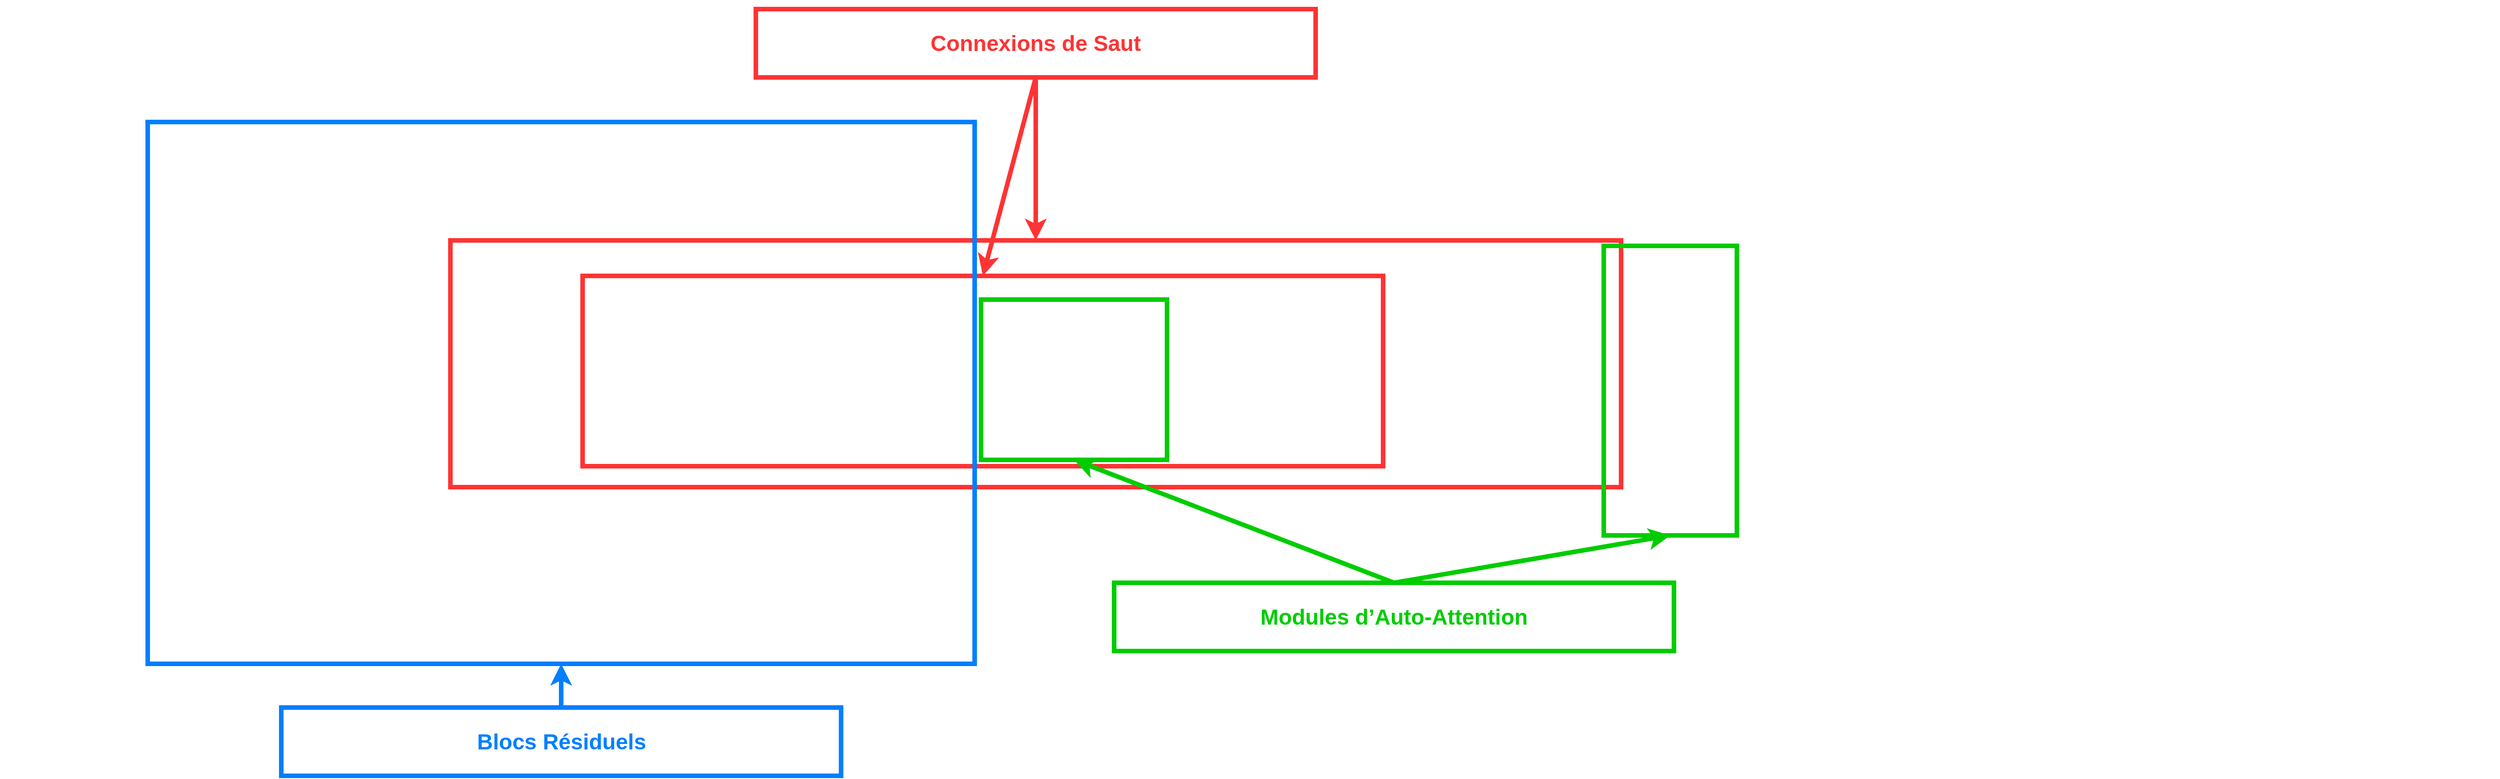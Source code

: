 <mxfile version="26.0.11">
  <diagram id="rnKQylzxWWChCfuBP9bG" name="第 2 页">
    <mxGraphModel dx="5431" dy="1798" grid="0" gridSize="10" guides="1" tooltips="1" connect="1" arrows="1" fold="1" page="0" pageScale="1" pageWidth="827" pageHeight="1169" math="0" shadow="0">
      <root>
        <mxCell id="0" />
        <mxCell id="1" parent="0" />
        <mxCell id="jwPw8sBI3Peh_du9woQt-2" value="" style="shape=image;imageAspect=0;aspect=fixed;verticalLabelPosition=bottom;verticalAlign=top;image=https://camo.githubusercontent.com/93c787119c40de4b1d3b991bde6562fdcf98cc95bc004ba3800327c8c8b1d041/68747470733a2f2f692e696d6775722e636f6d2f42743161784a552e706e67;" parent="1" vertex="1">
          <mxGeometry x="-2013" y="432" width="2740.92" height="743.21" as="geometry" />
        </mxCell>
        <mxCell id="FaAx7NTDKzLeNFSFjXvA-2" style="edgeStyle=none;curved=1;rounded=0;orthogonalLoop=1;jettySize=auto;html=1;exitX=0.75;exitY=0;exitDx=0;exitDy=0;fontSize=12;startSize=8;endSize=8;" edge="1" parent="1" source="FaAx7NTDKzLeNFSFjXvA-1" target="FaAx7NTDKzLeNFSFjXvA-1">
          <mxGeometry relative="1" as="geometry" />
        </mxCell>
        <mxCell id="FaAx7NTDKzLeNFSFjXvA-5" style="edgeStyle=none;curved=1;rounded=0;orthogonalLoop=1;jettySize=auto;html=1;fontSize=12;startSize=8;endSize=8;strokeColor=#FF3333;entryX=0.5;entryY=0;entryDx=0;entryDy=0;strokeWidth=5;exitX=0.5;exitY=1;exitDx=0;exitDy=0;" edge="1" parent="1" source="FaAx7NTDKzLeNFSFjXvA-8" target="FaAx7NTDKzLeNFSFjXvA-1">
          <mxGeometry relative="1" as="geometry">
            <mxPoint x="-908.778" y="59.778" as="targetPoint" />
            <mxPoint x="-880" y="424" as="sourcePoint" />
          </mxGeometry>
        </mxCell>
        <mxCell id="FaAx7NTDKzLeNFSFjXvA-1" value="" style="rounded=0;whiteSpace=wrap;html=1;fillColor=none;strokeColor=#FF3333;strokeWidth=5;" vertex="1" parent="1">
          <mxGeometry x="-1519" y="618" width="1284" height="271" as="geometry" />
        </mxCell>
        <mxCell id="FaAx7NTDKzLeNFSFjXvA-4" style="edgeStyle=none;curved=1;rounded=0;orthogonalLoop=1;jettySize=auto;html=1;exitX=0.5;exitY=0;exitDx=0;exitDy=0;fontSize=12;startSize=8;endSize=8;" edge="1" parent="1" source="FaAx7NTDKzLeNFSFjXvA-1" target="FaAx7NTDKzLeNFSFjXvA-1">
          <mxGeometry relative="1" as="geometry" />
        </mxCell>
        <mxCell id="FaAx7NTDKzLeNFSFjXvA-14" style="edgeStyle=none;curved=1;rounded=0;orthogonalLoop=1;jettySize=auto;html=1;exitX=0.5;exitY=1;exitDx=0;exitDy=0;entryX=0.5;entryY=0;entryDx=0;entryDy=0;fontSize=12;startSize=8;endSize=8;strokeColor=#FF3333;strokeWidth=5;" edge="1" parent="1" source="FaAx7NTDKzLeNFSFjXvA-8" target="FaAx7NTDKzLeNFSFjXvA-10">
          <mxGeometry relative="1" as="geometry" />
        </mxCell>
        <mxCell id="FaAx7NTDKzLeNFSFjXvA-8" value="&lt;span id=&quot;docs-internal-guid-c0ea858e-7fff-f68a-39ec-860b975e54fc&quot;&gt;&lt;span style=&quot;font-size: 18pt; font-family: Arial, sans-serif; background-color: transparent; font-weight: 700; font-variant-numeric: normal; font-variant-east-asian: normal; font-variant-alternates: normal; font-variant-position: normal; vertical-align: baseline; white-space-collapse: preserve;&quot;&gt;&lt;font style=&quot;color: rgb(255, 51, 51);&quot;&gt;Connexions de Saut&lt;/font&gt;&lt;/span&gt;&lt;/span&gt;" style="rounded=0;whiteSpace=wrap;html=1;fillColor=none;strokeColor=#FF3333;strokeWidth=5;" vertex="1" parent="1">
          <mxGeometry x="-1184" y="364" width="614" height="75" as="geometry" />
        </mxCell>
        <mxCell id="FaAx7NTDKzLeNFSFjXvA-9" style="edgeStyle=none;curved=1;rounded=0;orthogonalLoop=1;jettySize=auto;html=1;exitX=0;exitY=0;exitDx=0;exitDy=0;fontSize=12;startSize=8;endSize=8;" edge="1" parent="1" source="FaAx7NTDKzLeNFSFjXvA-8" target="FaAx7NTDKzLeNFSFjXvA-8">
          <mxGeometry relative="1" as="geometry" />
        </mxCell>
        <mxCell id="FaAx7NTDKzLeNFSFjXvA-10" value="" style="rounded=0;whiteSpace=wrap;html=1;fillColor=none;strokeColor=#FF3333;strokeWidth=5;" vertex="1" parent="1">
          <mxGeometry x="-1374" y="657" width="878" height="209" as="geometry" />
        </mxCell>
        <mxCell id="FaAx7NTDKzLeNFSFjXvA-15" value="" style="rounded=0;whiteSpace=wrap;html=1;fillColor=none;strokeColor=#007FFF;strokeWidth=5;" vertex="1" parent="1">
          <mxGeometry x="-1851" y="488" width="907" height="595" as="geometry" />
        </mxCell>
        <mxCell id="FaAx7NTDKzLeNFSFjXvA-17" style="edgeStyle=none;curved=1;rounded=0;orthogonalLoop=1;jettySize=auto;html=1;exitX=0.5;exitY=0;exitDx=0;exitDy=0;entryX=0.5;entryY=1;entryDx=0;entryDy=0;fontSize=12;startSize=8;endSize=8;strokeWidth=5;strokeColor=#007FFF;" edge="1" parent="1" source="FaAx7NTDKzLeNFSFjXvA-16" target="FaAx7NTDKzLeNFSFjXvA-15">
          <mxGeometry relative="1" as="geometry" />
        </mxCell>
        <mxCell id="FaAx7NTDKzLeNFSFjXvA-16" value="&lt;span id=&quot;docs-internal-guid-85cbb625-7fff-80d2-75b8-bda4b54f66cf&quot;&gt;&lt;span style=&quot;font-size: 18pt; font-family: Arial, sans-serif; background-color: transparent; font-weight: 700; font-variant-numeric: normal; font-variant-east-asian: normal; font-variant-alternates: normal; font-variant-position: normal; vertical-align: baseline; white-space-collapse: preserve;&quot;&gt;&lt;font style=&quot;color: rgb(0, 127, 255);&quot;&gt;Blocs Résiduels&lt;/font&gt;&lt;/span&gt;&lt;/span&gt;" style="rounded=0;whiteSpace=wrap;html=1;fillColor=none;strokeColor=#007FFF;strokeWidth=5;" vertex="1" parent="1">
          <mxGeometry x="-1704.5" y="1131" width="614" height="75" as="geometry" />
        </mxCell>
        <mxCell id="FaAx7NTDKzLeNFSFjXvA-18" value="" style="rounded=0;whiteSpace=wrap;html=1;fillColor=none;strokeColor=#00CC00;strokeWidth=5;" vertex="1" parent="1">
          <mxGeometry x="-937" y="683" width="204" height="176" as="geometry" />
        </mxCell>
        <mxCell id="FaAx7NTDKzLeNFSFjXvA-19" value="" style="rounded=0;whiteSpace=wrap;html=1;fillColor=none;strokeColor=#00CC00;strokeWidth=5;" vertex="1" parent="1">
          <mxGeometry x="-254" y="624" width="146" height="318" as="geometry" />
        </mxCell>
        <mxCell id="FaAx7NTDKzLeNFSFjXvA-24" style="edgeStyle=none;curved=1;rounded=0;orthogonalLoop=1;jettySize=auto;html=1;exitX=0.5;exitY=0;exitDx=0;exitDy=0;fontSize=12;startSize=8;endSize=8;entryX=0.5;entryY=1;entryDx=0;entryDy=0;strokeColor=#00CC00;strokeWidth=5;" edge="1" parent="1" source="FaAx7NTDKzLeNFSFjXvA-21" target="FaAx7NTDKzLeNFSFjXvA-18">
          <mxGeometry relative="1" as="geometry" />
        </mxCell>
        <mxCell id="FaAx7NTDKzLeNFSFjXvA-25" style="edgeStyle=none;curved=1;rounded=0;orthogonalLoop=1;jettySize=auto;html=1;exitX=0.5;exitY=0;exitDx=0;exitDy=0;entryX=0.5;entryY=1;entryDx=0;entryDy=0;fontSize=12;startSize=8;endSize=8;strokeColor=#00CC00;strokeWidth=5;" edge="1" parent="1" source="FaAx7NTDKzLeNFSFjXvA-21" target="FaAx7NTDKzLeNFSFjXvA-19">
          <mxGeometry relative="1" as="geometry" />
        </mxCell>
        <mxCell id="FaAx7NTDKzLeNFSFjXvA-21" value="&lt;span id=&quot;docs-internal-guid-85cbb625-7fff-80d2-75b8-bda4b54f66cf&quot;&gt;&lt;span style=&quot;font-size: 18pt; font-family: Arial, sans-serif; background-color: transparent; font-weight: 700; font-variant-numeric: normal; font-variant-east-asian: normal; font-variant-alternates: normal; font-variant-position: normal; vertical-align: baseline; white-space-collapse: preserve;&quot;&gt;&lt;font style=&quot;color: rgb(0, 204, 0);&quot;&gt;Modules d’Auto-Attention&lt;/font&gt;&lt;/span&gt;&lt;/span&gt;" style="rounded=0;whiteSpace=wrap;html=1;fillColor=none;strokeColor=#00CC00;strokeWidth=5;" vertex="1" parent="1">
          <mxGeometry x="-791" y="994" width="614" height="75" as="geometry" />
        </mxCell>
        <mxCell id="FaAx7NTDKzLeNFSFjXvA-27" style="edgeStyle=none;curved=1;rounded=0;orthogonalLoop=1;jettySize=auto;html=1;exitX=0.5;exitY=0;exitDx=0;exitDy=0;fontSize=12;startSize=8;endSize=8;" edge="1" parent="1" source="FaAx7NTDKzLeNFSFjXvA-15" target="FaAx7NTDKzLeNFSFjXvA-15">
          <mxGeometry relative="1" as="geometry" />
        </mxCell>
      </root>
    </mxGraphModel>
  </diagram>
</mxfile>
